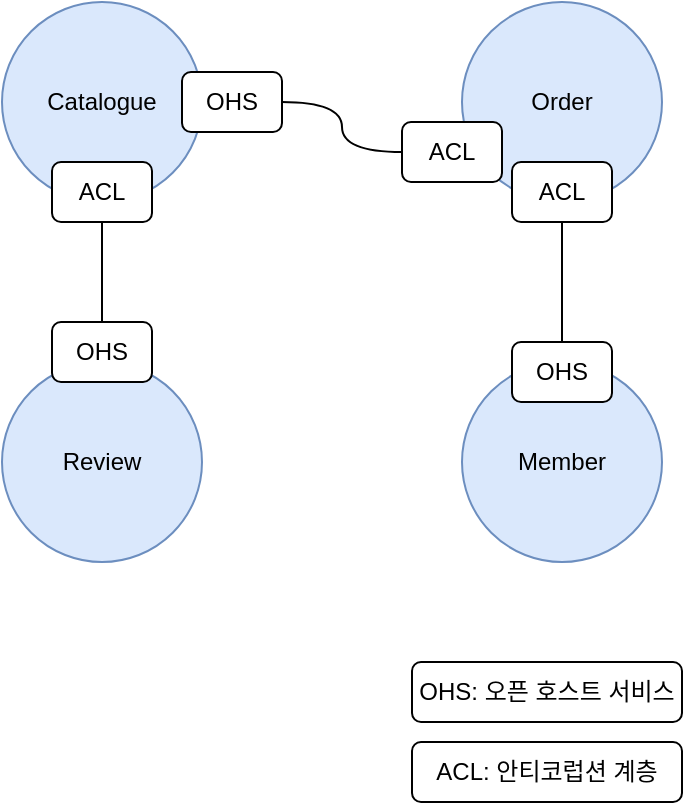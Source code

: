 <mxfile version="24.6.4" type="device">
  <diagram name="페이지-1" id="etszeWPhUFACzqD7V27b">
    <mxGraphModel dx="1114" dy="894" grid="1" gridSize="10" guides="1" tooltips="1" connect="1" arrows="1" fold="1" page="1" pageScale="1" pageWidth="827" pageHeight="1169" math="0" shadow="0">
      <root>
        <mxCell id="0" />
        <mxCell id="1" parent="0" />
        <mxCell id="miWniJRRDA7Mk2ydVnPU-1" value="Catalogue" style="ellipse;whiteSpace=wrap;html=1;fillColor=#dae8fc;strokeColor=#6c8ebf;" vertex="1" parent="1">
          <mxGeometry x="120" y="140" width="100" height="100" as="geometry" />
        </mxCell>
        <mxCell id="miWniJRRDA7Mk2ydVnPU-4" value="Review" style="ellipse;whiteSpace=wrap;html=1;fillColor=#dae8fc;strokeColor=#6c8ebf;" vertex="1" parent="1">
          <mxGeometry x="120" y="320" width="100" height="100" as="geometry" />
        </mxCell>
        <mxCell id="miWniJRRDA7Mk2ydVnPU-5" value="Member" style="ellipse;whiteSpace=wrap;html=1;fillColor=#dae8fc;strokeColor=#6c8ebf;" vertex="1" parent="1">
          <mxGeometry x="350" y="320" width="100" height="100" as="geometry" />
        </mxCell>
        <mxCell id="miWniJRRDA7Mk2ydVnPU-6" value="Order" style="ellipse;whiteSpace=wrap;html=1;fillColor=#dae8fc;strokeColor=#6c8ebf;" vertex="1" parent="1">
          <mxGeometry x="350" y="140" width="100" height="100" as="geometry" />
        </mxCell>
        <mxCell id="miWniJRRDA7Mk2ydVnPU-18" style="edgeStyle=orthogonalEdgeStyle;rounded=0;orthogonalLoop=1;jettySize=auto;html=1;entryX=0;entryY=0.5;entryDx=0;entryDy=0;curved=1;endArrow=none;endFill=0;" edge="1" parent="1" source="miWniJRRDA7Mk2ydVnPU-7" target="miWniJRRDA7Mk2ydVnPU-15">
          <mxGeometry relative="1" as="geometry" />
        </mxCell>
        <mxCell id="miWniJRRDA7Mk2ydVnPU-7" value="OHS" style="rounded=1;whiteSpace=wrap;html=1;" vertex="1" parent="1">
          <mxGeometry x="210" y="175" width="50" height="30" as="geometry" />
        </mxCell>
        <mxCell id="miWniJRRDA7Mk2ydVnPU-9" value="OHS" style="rounded=1;whiteSpace=wrap;html=1;" vertex="1" parent="1">
          <mxGeometry x="375" y="310" width="50" height="30" as="geometry" />
        </mxCell>
        <mxCell id="miWniJRRDA7Mk2ydVnPU-10" value="OHS" style="rounded=1;whiteSpace=wrap;html=1;" vertex="1" parent="1">
          <mxGeometry x="145" y="300" width="50" height="30" as="geometry" />
        </mxCell>
        <mxCell id="miWniJRRDA7Mk2ydVnPU-19" style="edgeStyle=orthogonalEdgeStyle;rounded=0;orthogonalLoop=1;jettySize=auto;html=1;endArrow=none;endFill=0;curved=1;" edge="1" parent="1" source="miWniJRRDA7Mk2ydVnPU-14" target="miWniJRRDA7Mk2ydVnPU-9">
          <mxGeometry relative="1" as="geometry" />
        </mxCell>
        <mxCell id="miWniJRRDA7Mk2ydVnPU-14" value="ACL" style="rounded=1;whiteSpace=wrap;html=1;" vertex="1" parent="1">
          <mxGeometry x="375" y="220" width="50" height="30" as="geometry" />
        </mxCell>
        <mxCell id="miWniJRRDA7Mk2ydVnPU-15" value="ACL" style="rounded=1;whiteSpace=wrap;html=1;" vertex="1" parent="1">
          <mxGeometry x="320" y="200" width="50" height="30" as="geometry" />
        </mxCell>
        <mxCell id="miWniJRRDA7Mk2ydVnPU-17" style="edgeStyle=orthogonalEdgeStyle;rounded=0;orthogonalLoop=1;jettySize=auto;html=1;entryX=0.5;entryY=0;entryDx=0;entryDy=0;endArrow=none;endFill=0;curved=1;" edge="1" parent="1" source="miWniJRRDA7Mk2ydVnPU-16" target="miWniJRRDA7Mk2ydVnPU-10">
          <mxGeometry relative="1" as="geometry" />
        </mxCell>
        <mxCell id="miWniJRRDA7Mk2ydVnPU-16" value="ACL" style="rounded=1;whiteSpace=wrap;html=1;" vertex="1" parent="1">
          <mxGeometry x="145" y="220" width="50" height="30" as="geometry" />
        </mxCell>
        <mxCell id="miWniJRRDA7Mk2ydVnPU-20" value="OHS: 오픈 호스트 서비스" style="rounded=1;whiteSpace=wrap;html=1;" vertex="1" parent="1">
          <mxGeometry x="325" y="470" width="135" height="30" as="geometry" />
        </mxCell>
        <mxCell id="miWniJRRDA7Mk2ydVnPU-21" value="ACL: 안티코럽션 계층" style="rounded=1;whiteSpace=wrap;html=1;" vertex="1" parent="1">
          <mxGeometry x="325" y="510" width="135" height="30" as="geometry" />
        </mxCell>
      </root>
    </mxGraphModel>
  </diagram>
</mxfile>
